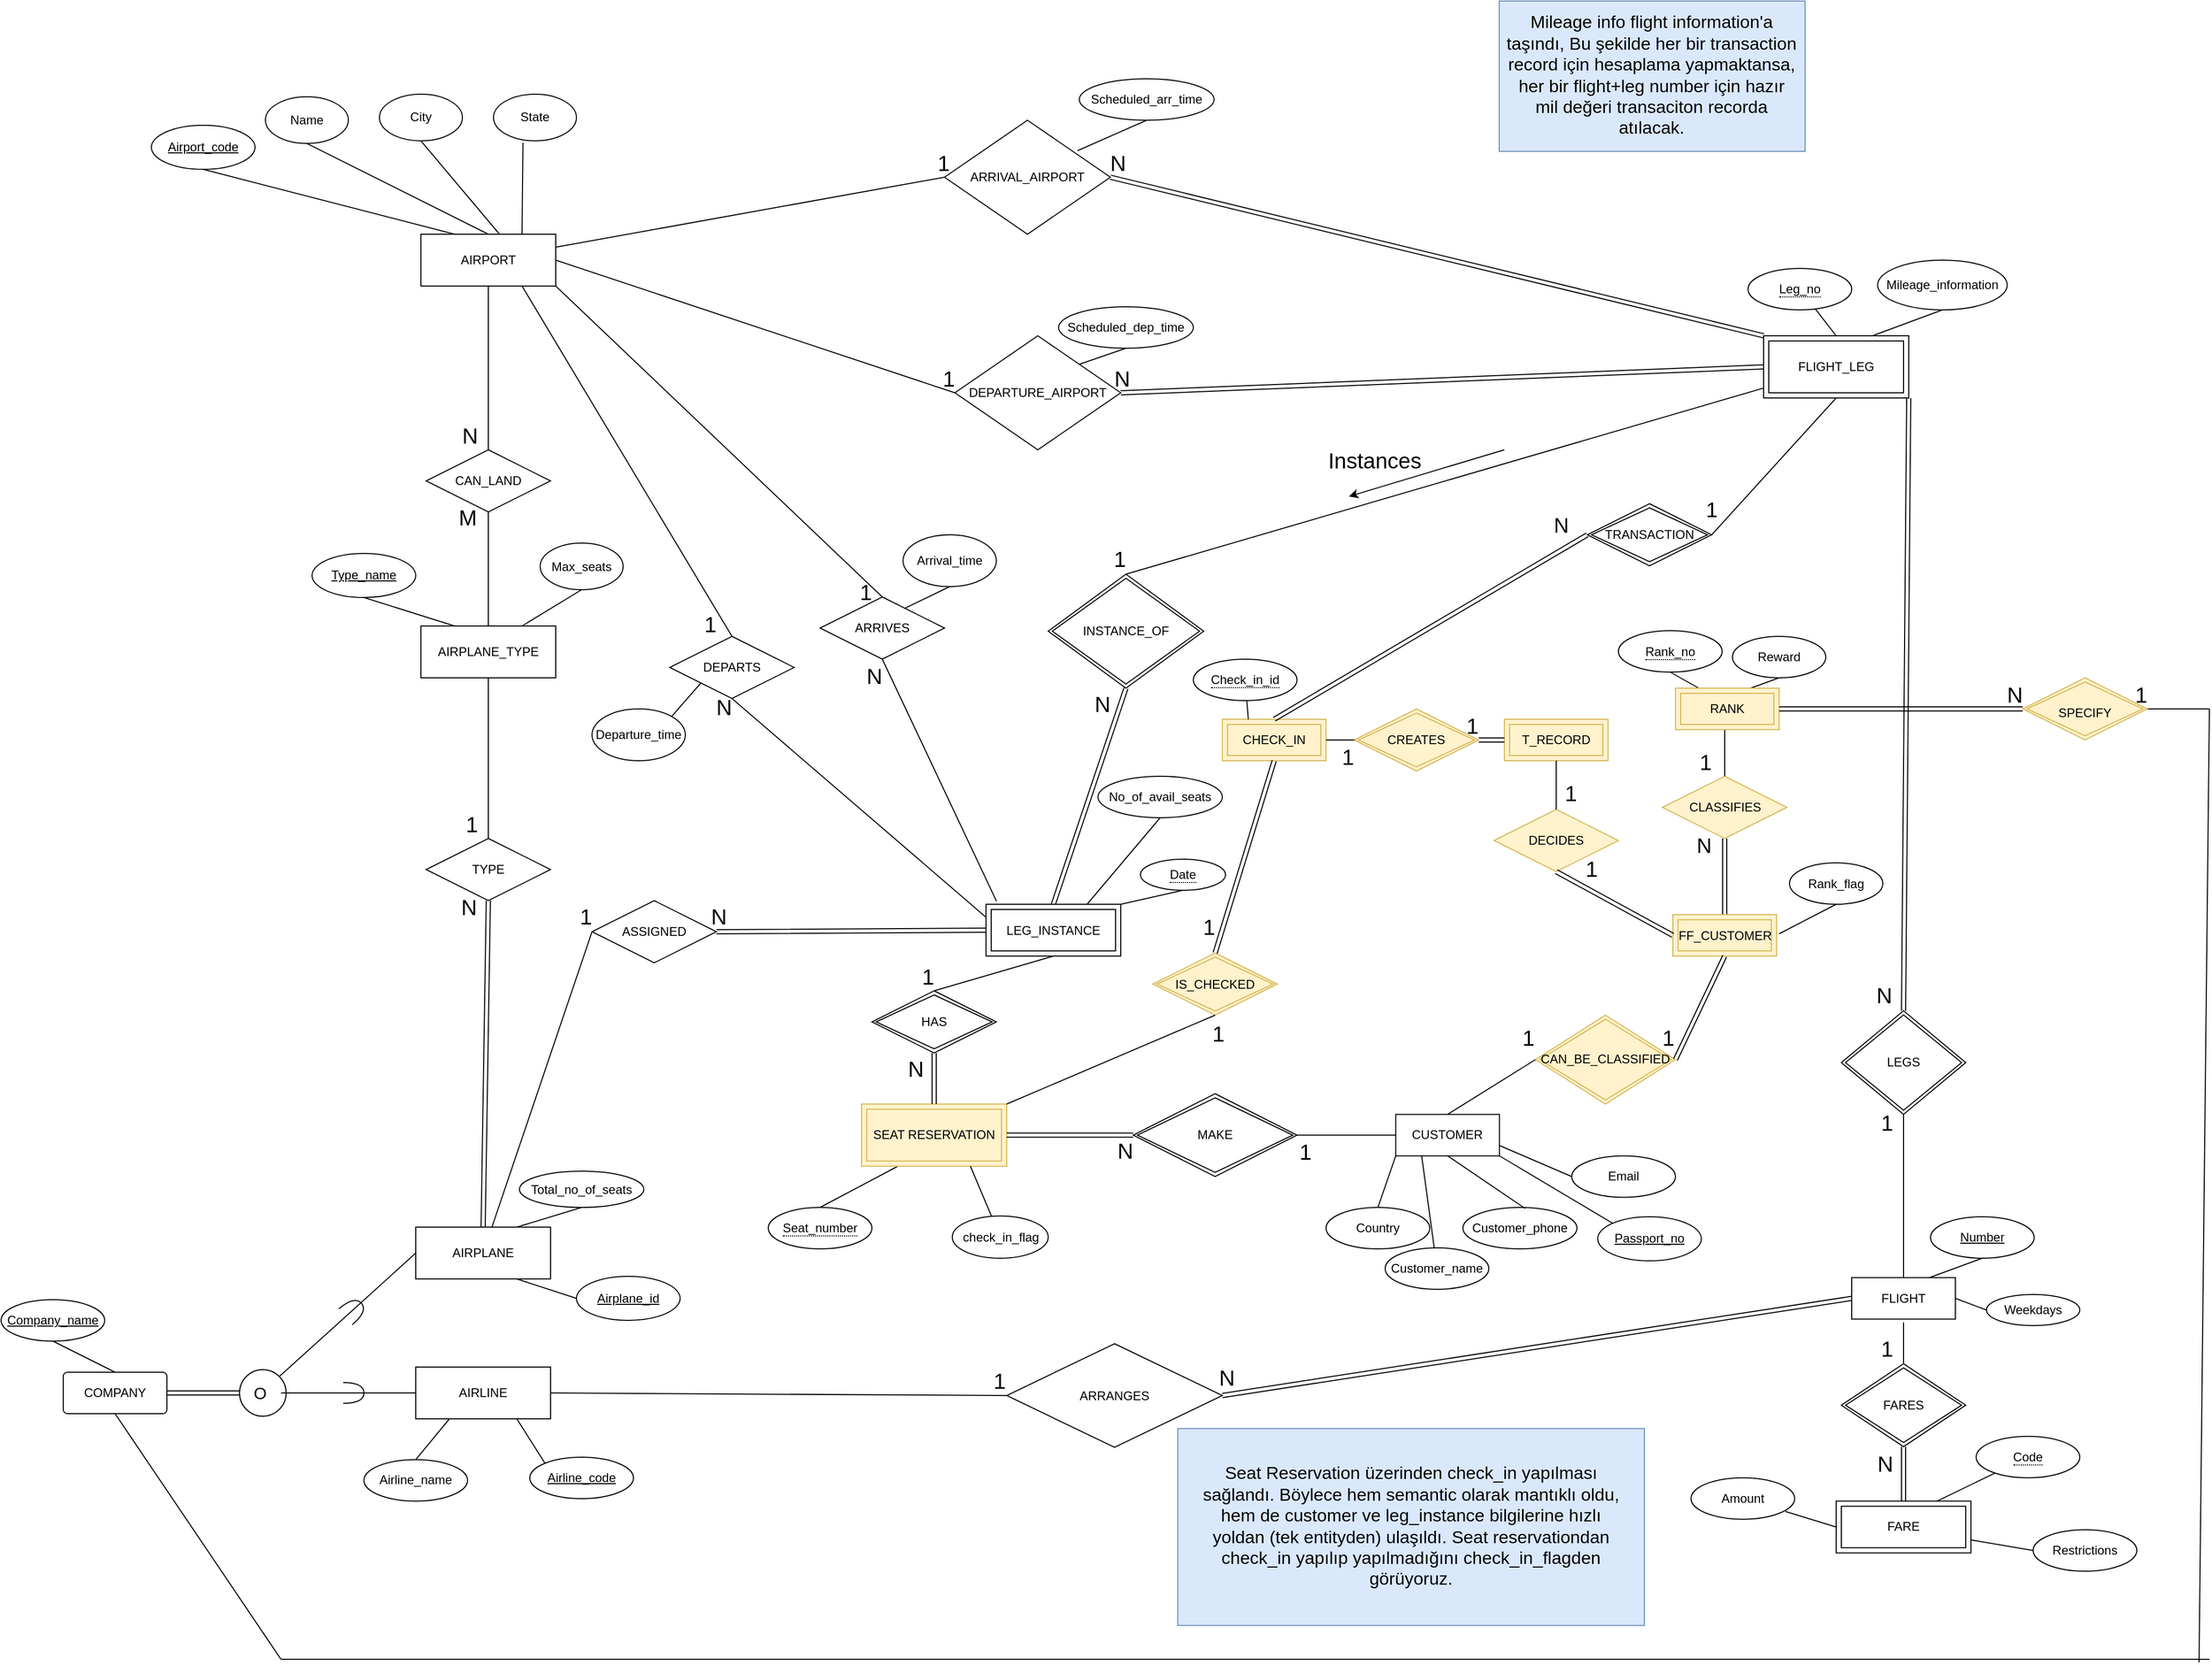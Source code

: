 <mxfile version="14.1.8" type="device"><diagram id="0m6Lggk0SU_BFl-Y3Bvq" name="Sayfa -1"><mxGraphModel dx="1024" dy="2930" grid="1" gridSize="10" guides="1" tooltips="1" connect="1" arrows="1" fold="1" page="1" pageScale="1" pageWidth="1654" pageHeight="1169" math="0" shadow="0"><root><mxCell id="0"/><mxCell id="1" parent="0"/><mxCell id="-zjfR3JGXEc7XonDMsjY-28" value="AIRPORT" style="whiteSpace=wrap;html=1;align=center;spacing=2;" parent="1" vertex="1"><mxGeometry x="1025" y="-1865" width="130" height="50" as="geometry"/></mxCell><mxCell id="-zjfR3JGXEc7XonDMsjY-29" value="Airport_code" style="ellipse;whiteSpace=wrap;html=1;align=center;fontStyle=4;spacing=2;" parent="1" vertex="1"><mxGeometry x="765" y="-1970.09" width="100" height="42.5" as="geometry"/></mxCell><mxCell id="-zjfR3JGXEc7XonDMsjY-30" value="Name" style="ellipse;whiteSpace=wrap;html=1;align=center;spacing=2;" parent="1" vertex="1"><mxGeometry x="875" y="-1997.59" width="80" height="45" as="geometry"/></mxCell><mxCell id="-zjfR3JGXEc7XonDMsjY-32" value="City" style="ellipse;whiteSpace=wrap;html=1;align=center;spacing=2;" parent="1" vertex="1"><mxGeometry x="985" y="-2000.09" width="80" height="45" as="geometry"/></mxCell><mxCell id="-zjfR3JGXEc7XonDMsjY-34" value="State" style="ellipse;whiteSpace=wrap;html=1;align=center;spacing=2;" parent="1" vertex="1"><mxGeometry x="1095" y="-2000.09" width="80" height="45" as="geometry"/></mxCell><mxCell id="-zjfR3JGXEc7XonDMsjY-36" value="" style="endArrow=none;html=1;rounded=0;entryX=0.25;entryY=0;entryDx=0;entryDy=0;exitX=0.5;exitY=1;exitDx=0;exitDy=0;spacing=2;" parent="1" source="-zjfR3JGXEc7XonDMsjY-29" target="-zjfR3JGXEc7XonDMsjY-28" edge="1"><mxGeometry relative="1" as="geometry"><mxPoint x="805" y="-1925.09" as="sourcePoint"/><mxPoint x="965" y="-1925.09" as="targetPoint"/></mxGeometry></mxCell><mxCell id="-zjfR3JGXEc7XonDMsjY-39" value="" style="endArrow=none;html=1;rounded=0;entryX=0.5;entryY=0;entryDx=0;entryDy=0;exitX=0.5;exitY=1;exitDx=0;exitDy=0;spacing=2;" parent="1" source="-zjfR3JGXEc7XonDMsjY-30" target="-zjfR3JGXEc7XonDMsjY-28" edge="1"><mxGeometry relative="1" as="geometry"><mxPoint x="985" y="-1955.09" as="sourcePoint"/><mxPoint x="1145" y="-1955.09" as="targetPoint"/></mxGeometry></mxCell><mxCell id="-zjfR3JGXEc7XonDMsjY-40" value="" style="endArrow=none;html=1;rounded=0;entryX=0.583;entryY=0;entryDx=0;entryDy=0;exitX=0.5;exitY=1;exitDx=0;exitDy=0;entryPerimeter=0;spacing=2;" parent="1" source="-zjfR3JGXEc7XonDMsjY-32" target="-zjfR3JGXEc7XonDMsjY-28" edge="1"><mxGeometry relative="1" as="geometry"><mxPoint x="995" y="-1945.09" as="sourcePoint"/><mxPoint x="1025" y="-1885.09" as="targetPoint"/></mxGeometry></mxCell><mxCell id="-zjfR3JGXEc7XonDMsjY-41" value="" style="endArrow=none;html=1;rounded=0;entryX=0.75;entryY=0;entryDx=0;entryDy=0;exitX=0.355;exitY=1.04;exitDx=0;exitDy=0;exitPerimeter=0;spacing=2;" parent="1" source="-zjfR3JGXEc7XonDMsjY-34" target="-zjfR3JGXEc7XonDMsjY-28" edge="1"><mxGeometry relative="1" as="geometry"><mxPoint x="1005" y="-1935.09" as="sourcePoint"/><mxPoint x="1035" y="-1875.09" as="targetPoint"/></mxGeometry></mxCell><mxCell id="-zjfR3JGXEc7XonDMsjY-42" style="edgeStyle=orthogonalEdgeStyle;rounded=0;orthogonalLoop=1;jettySize=auto;html=1;exitX=0.5;exitY=1;exitDx=0;exitDy=0;spacing=2;" parent="1" source="-zjfR3JGXEc7XonDMsjY-28" target="-zjfR3JGXEc7XonDMsjY-28" edge="1"><mxGeometry relative="1" as="geometry"/></mxCell><mxCell id="l165lB3-NGiqIHJ3d1AK-7" value="CAN_LAND" style="shape=rhombus;perimeter=rhombusPerimeter;whiteSpace=wrap;html=1;align=center;spacing=2;" parent="1" vertex="1"><mxGeometry x="1030" y="-1657" width="120" height="60" as="geometry"/></mxCell><mxCell id="l165lB3-NGiqIHJ3d1AK-9" value="" style="endArrow=none;html=1;rounded=0;entryX=0.5;entryY=1;entryDx=0;entryDy=0;spacing=2;" parent="1" target="l165lB3-NGiqIHJ3d1AK-7" edge="1"><mxGeometry relative="1" as="geometry"><mxPoint x="1090" y="-1487" as="sourcePoint"/><mxPoint x="1320" y="-1507" as="targetPoint"/></mxGeometry></mxCell><mxCell id="l165lB3-NGiqIHJ3d1AK-10" value="M" style="resizable=0;html=1;align=right;verticalAlign=bottom;fontSize=21;spacing=2;" parent="l165lB3-NGiqIHJ3d1AK-9" connectable="0" vertex="1"><mxGeometry x="1" relative="1" as="geometry"><mxPoint x="-10.04" y="19.72" as="offset"/></mxGeometry></mxCell><mxCell id="l165lB3-NGiqIHJ3d1AK-11" value="" style="endArrow=none;html=1;rounded=0;exitX=0.5;exitY=1;exitDx=0;exitDy=0;entryX=0.5;entryY=0;entryDx=0;entryDy=0;spacing=2;" parent="1" source="-zjfR3JGXEc7XonDMsjY-28" target="l165lB3-NGiqIHJ3d1AK-7" edge="1"><mxGeometry relative="1" as="geometry"><mxPoint x="1160" y="-1677" as="sourcePoint"/><mxPoint x="1320" y="-1677" as="targetPoint"/></mxGeometry></mxCell><mxCell id="l165lB3-NGiqIHJ3d1AK-12" value="&lt;font style=&quot;font-size: 21px&quot;&gt;N&lt;/font&gt;" style="resizable=0;html=1;align=right;verticalAlign=bottom;spacing=2;" parent="l165lB3-NGiqIHJ3d1AK-11" connectable="0" vertex="1"><mxGeometry x="1" relative="1" as="geometry"><mxPoint x="-10" as="offset"/></mxGeometry></mxCell><mxCell id="l165lB3-NGiqIHJ3d1AK-14" value="AIRPLANE_TYPE" style="whiteSpace=wrap;html=1;align=center;spacing=2;" parent="1" vertex="1"><mxGeometry x="1025" y="-1487" width="130" height="50" as="geometry"/></mxCell><mxCell id="l165lB3-NGiqIHJ3d1AK-16" value="Type_name" style="ellipse;whiteSpace=wrap;html=1;align=center;fontStyle=4;spacing=2;" parent="1" vertex="1"><mxGeometry x="920" y="-1557" width="100" height="42.5" as="geometry"/></mxCell><mxCell id="l165lB3-NGiqIHJ3d1AK-18" value="Max_seats" style="ellipse;whiteSpace=wrap;html=1;align=center;spacing=2;" parent="1" vertex="1"><mxGeometry x="1140" y="-1567" width="80" height="45" as="geometry"/></mxCell><mxCell id="l165lB3-NGiqIHJ3d1AK-19" value="" style="endArrow=none;html=1;rounded=0;entryX=0.5;entryY=1;entryDx=0;entryDy=0;exitX=0.75;exitY=0;exitDx=0;exitDy=0;spacing=2;" parent="1" source="l165lB3-NGiqIHJ3d1AK-14" target="l165lB3-NGiqIHJ3d1AK-18" edge="1"><mxGeometry relative="1" as="geometry"><mxPoint x="1160" y="-1567" as="sourcePoint"/><mxPoint x="1320" y="-1567" as="targetPoint"/></mxGeometry></mxCell><mxCell id="l165lB3-NGiqIHJ3d1AK-22" value="" style="endArrow=none;html=1;rounded=0;entryX=0.5;entryY=1;entryDx=0;entryDy=0;exitX=0.25;exitY=0;exitDx=0;exitDy=0;spacing=2;" parent="1" source="l165lB3-NGiqIHJ3d1AK-14" target="l165lB3-NGiqIHJ3d1AK-16" edge="1"><mxGeometry relative="1" as="geometry"><mxPoint x="1132.5" y="-1477" as="sourcePoint"/><mxPoint x="1190" y="-1512" as="targetPoint"/></mxGeometry></mxCell><mxCell id="l165lB3-NGiqIHJ3d1AK-26" value="" style="endArrow=none;html=1;rounded=0;exitX=0.5;exitY=1;exitDx=0;exitDy=0;spacing=2;" parent="1" source="l165lB3-NGiqIHJ3d1AK-14" target="l165lB3-NGiqIHJ3d1AK-28" edge="1"><mxGeometry relative="1" as="geometry"><mxPoint x="1180" y="-1327" as="sourcePoint"/><mxPoint x="1090" y="-1327" as="targetPoint"/></mxGeometry></mxCell><mxCell id="l165lB3-NGiqIHJ3d1AK-27" value="1" style="resizable=0;html=1;align=right;verticalAlign=bottom;fontSize=21;spacing=2;" parent="l165lB3-NGiqIHJ3d1AK-26" connectable="0" vertex="1"><mxGeometry x="1" relative="1" as="geometry"><mxPoint x="-10" as="offset"/></mxGeometry></mxCell><mxCell id="l165lB3-NGiqIHJ3d1AK-28" value="TYPE" style="shape=rhombus;perimeter=rhombusPerimeter;whiteSpace=wrap;html=1;align=center;spacing=2;" parent="1" vertex="1"><mxGeometry x="1030" y="-1282" width="120" height="60" as="geometry"/></mxCell><mxCell id="l165lB3-NGiqIHJ3d1AK-29" value="" style="shape=link;html=1;rounded=0;entryX=0.5;entryY=1;entryDx=0;entryDy=0;exitX=0.5;exitY=0;exitDx=0;exitDy=0;spacing=2;" parent="1" source="l165lB3-NGiqIHJ3d1AK-31" target="l165lB3-NGiqIHJ3d1AK-28" edge="1"><mxGeometry relative="1" as="geometry"><mxPoint x="1090" y="-1227" as="sourcePoint"/><mxPoint x="1340" y="-1257" as="targetPoint"/></mxGeometry></mxCell><mxCell id="l165lB3-NGiqIHJ3d1AK-30" value="N" style="resizable=0;html=1;align=right;verticalAlign=bottom;fontSize=21;spacing=2;" parent="l165lB3-NGiqIHJ3d1AK-29" connectable="0" vertex="1"><mxGeometry x="1" relative="1" as="geometry"><mxPoint x="-10" y="20" as="offset"/></mxGeometry></mxCell><mxCell id="l165lB3-NGiqIHJ3d1AK-31" value="AIRPLANE" style="whiteSpace=wrap;html=1;align=center;strokeOpacity=100;spacing=2;" parent="1" vertex="1"><mxGeometry x="1020" y="-907" width="130" height="50" as="geometry"/></mxCell><mxCell id="l165lB3-NGiqIHJ3d1AK-32" value="Airplane_id" style="ellipse;whiteSpace=wrap;html=1;align=center;fontStyle=4;spacing=2;" parent="1" vertex="1"><mxGeometry x="1175" y="-859.5" width="100" height="42.5" as="geometry"/></mxCell><mxCell id="l165lB3-NGiqIHJ3d1AK-33" value="" style="endArrow=none;html=1;rounded=0;exitX=0;exitY=0.5;exitDx=0;exitDy=0;entryX=0.75;entryY=1;entryDx=0;entryDy=0;spacing=2;" parent="1" source="l165lB3-NGiqIHJ3d1AK-32" target="l165lB3-NGiqIHJ3d1AK-31" edge="1"><mxGeometry relative="1" as="geometry"><mxPoint x="950" y="-1187" as="sourcePoint"/><mxPoint x="1110" y="-1187" as="targetPoint"/></mxGeometry></mxCell><mxCell id="l165lB3-NGiqIHJ3d1AK-34" value="Total_no_of_seats" style="ellipse;whiteSpace=wrap;html=1;align=center;spacing=2;" parent="1" vertex="1"><mxGeometry x="1120" y="-961" width="120" height="35" as="geometry"/></mxCell><mxCell id="l165lB3-NGiqIHJ3d1AK-35" value="" style="endArrow=none;html=1;rounded=0;exitX=0.75;exitY=0;exitDx=0;exitDy=0;entryX=0.5;entryY=1;entryDx=0;entryDy=0;spacing=2;" parent="1" source="l165lB3-NGiqIHJ3d1AK-31" target="l165lB3-NGiqIHJ3d1AK-34" edge="1"><mxGeometry relative="1" as="geometry"><mxPoint x="1100" y="-1307" as="sourcePoint"/><mxPoint x="1260" y="-1307" as="targetPoint"/></mxGeometry></mxCell><mxCell id="l165lB3-NGiqIHJ3d1AK-36" value="" style="endArrow=none;html=1;rounded=0;entryX=0;entryY=0.5;entryDx=0;entryDy=0;spacing=2;" parent="1" source="l165lB3-NGiqIHJ3d1AK-31" target="l165lB3-NGiqIHJ3d1AK-38" edge="1"><mxGeometry relative="1" as="geometry"><mxPoint x="1155" y="-1192.34" as="sourcePoint"/><mxPoint x="1280" y="-1192" as="targetPoint"/></mxGeometry></mxCell><mxCell id="l165lB3-NGiqIHJ3d1AK-37" value="1" style="resizable=0;html=1;align=right;verticalAlign=bottom;fontSize=21;spacing=2;" parent="l165lB3-NGiqIHJ3d1AK-36" connectable="0" vertex="1"><mxGeometry x="1" relative="1" as="geometry"><mxPoint x="0.17" as="offset"/></mxGeometry></mxCell><mxCell id="l165lB3-NGiqIHJ3d1AK-38" value="ASSIGNED" style="shape=rhombus;perimeter=rhombusPerimeter;whiteSpace=wrap;html=1;align=center;spacing=2;" parent="1" vertex="1"><mxGeometry x="1190" y="-1222" width="120" height="60" as="geometry"/></mxCell><mxCell id="l165lB3-NGiqIHJ3d1AK-39" value="" style="shape=link;html=1;rounded=0;entryX=1;entryY=0.5;entryDx=0;entryDy=0;exitX=0;exitY=0.5;exitDx=0;exitDy=0;spacing=2;" parent="1" source="l165lB3-NGiqIHJ3d1AK-41" target="l165lB3-NGiqIHJ3d1AK-38" edge="1"><mxGeometry relative="1" as="geometry"><mxPoint x="1540" y="-1192" as="sourcePoint"/><mxPoint x="1450" y="-1227" as="targetPoint"/></mxGeometry></mxCell><mxCell id="l165lB3-NGiqIHJ3d1AK-40" value="N" style="resizable=0;html=1;align=right;verticalAlign=bottom;fontSize=21;spacing=2;" parent="l165lB3-NGiqIHJ3d1AK-39" connectable="0" vertex="1"><mxGeometry x="1" relative="1" as="geometry"><mxPoint x="10" as="offset"/></mxGeometry></mxCell><mxCell id="l165lB3-NGiqIHJ3d1AK-41" value="LEG_INSTANCE" style="shape=ext;margin=3;double=1;whiteSpace=wrap;html=1;align=center;spacing=2;" parent="1" vertex="1"><mxGeometry x="1570" y="-1218.5" width="130" height="50" as="geometry"/></mxCell><mxCell id="l165lB3-NGiqIHJ3d1AK-43" value="" style="endArrow=none;html=1;rounded=0;entryX=0.5;entryY=1;entryDx=0;entryDy=0;exitX=1;exitY=0;exitDx=0;exitDy=0;spacing=2;" parent="1" source="l165lB3-NGiqIHJ3d1AK-41" target="l165lB3-NGiqIHJ3d1AK-44" edge="1"><mxGeometry relative="1" as="geometry"><mxPoint x="1620" y="-1277" as="sourcePoint"/><mxPoint x="1848.0" y="-1202" as="targetPoint"/></mxGeometry></mxCell><mxCell id="l165lB3-NGiqIHJ3d1AK-44" value="&lt;span style=&quot;border-bottom: 1px dotted&quot;&gt;Date&lt;/span&gt;" style="ellipse;whiteSpace=wrap;html=1;align=center;spacing=2;" parent="1" vertex="1"><mxGeometry x="1719" y="-1262" width="82" height="30" as="geometry"/></mxCell><mxCell id="l165lB3-NGiqIHJ3d1AK-48" value="DEPARTS" style="shape=rhombus;perimeter=rhombusPerimeter;whiteSpace=wrap;html=1;align=center;spacing=2;" parent="1" vertex="1"><mxGeometry x="1265" y="-1477" width="120" height="60" as="geometry"/></mxCell><mxCell id="l165lB3-NGiqIHJ3d1AK-51" value="ARRIVES" style="shape=rhombus;perimeter=rhombusPerimeter;whiteSpace=wrap;html=1;align=center;spacing=2;" parent="1" vertex="1"><mxGeometry x="1410" y="-1515" width="120" height="60" as="geometry"/></mxCell><mxCell id="l165lB3-NGiqIHJ3d1AK-54" value="" style="endArrow=none;html=1;rounded=0;exitX=0.078;exitY=-0.059;exitDx=0;exitDy=0;entryX=0.5;entryY=1;entryDx=0;entryDy=0;exitPerimeter=0;spacing=2;" parent="1" source="l165lB3-NGiqIHJ3d1AK-41" target="l165lB3-NGiqIHJ3d1AK-51" edge="1"><mxGeometry relative="1" as="geometry"><mxPoint x="1630" y="-1277" as="sourcePoint"/><mxPoint x="1430" y="-1519.5" as="targetPoint"/></mxGeometry></mxCell><mxCell id="l165lB3-NGiqIHJ3d1AK-55" value="N" style="resizable=0;html=1;align=right;verticalAlign=bottom;fontSize=21;spacing=2;" parent="l165lB3-NGiqIHJ3d1AK-54" connectable="0" vertex="1"><mxGeometry x="1" relative="1" as="geometry"><mxPoint y="30" as="offset"/></mxGeometry></mxCell><mxCell id="l165lB3-NGiqIHJ3d1AK-56" value="Departure_time" style="ellipse;whiteSpace=wrap;html=1;align=center;spacing=2;" parent="1" vertex="1"><mxGeometry x="1190" y="-1407" width="90" height="50" as="geometry"/></mxCell><mxCell id="l165lB3-NGiqIHJ3d1AK-57" value="" style="endArrow=none;html=1;rounded=0;entryX=0;entryY=1;entryDx=0;entryDy=0;exitX=1;exitY=0;exitDx=0;exitDy=0;spacing=2;" parent="1" source="l165lB3-NGiqIHJ3d1AK-56" target="l165lB3-NGiqIHJ3d1AK-48" edge="1"><mxGeometry relative="1" as="geometry"><mxPoint x="1260" y="-1407" as="sourcePoint"/><mxPoint x="1585" y="-1297" as="targetPoint"/></mxGeometry></mxCell><mxCell id="l165lB3-NGiqIHJ3d1AK-58" value="Arrival_time" style="ellipse;whiteSpace=wrap;html=1;align=center;spacing=2;" parent="1" vertex="1"><mxGeometry x="1490" y="-1575" width="90" height="50" as="geometry"/></mxCell><mxCell id="l165lB3-NGiqIHJ3d1AK-59" value="" style="endArrow=none;html=1;rounded=0;entryX=0.5;entryY=1;entryDx=0;entryDy=0;exitX=0.677;exitY=0.186;exitDx=0;exitDy=0;exitPerimeter=0;spacing=2;" parent="1" source="l165lB3-NGiqIHJ3d1AK-51" target="l165lB3-NGiqIHJ3d1AK-58" edge="1"><mxGeometry relative="1" as="geometry"><mxPoint x="1525" y="-1447" as="sourcePoint"/><mxPoint x="1585" y="-1417" as="targetPoint"/></mxGeometry></mxCell><mxCell id="l165lB3-NGiqIHJ3d1AK-62" value="" style="shape=link;html=1;rounded=0;exitX=0.5;exitY=0;exitDx=0;exitDy=0;entryX=0.5;entryY=1;entryDx=0;entryDy=0;spacing=2;" parent="1" source="l165lB3-NGiqIHJ3d1AK-41" target="l165lB3-NGiqIHJ3d1AK-64" edge="1"><mxGeometry relative="1" as="geometry"><mxPoint x="1550" y="-1397" as="sourcePoint"/><mxPoint x="1565" y="-1477" as="targetPoint"/></mxGeometry></mxCell><mxCell id="l165lB3-NGiqIHJ3d1AK-63" value="N" style="resizable=0;html=1;align=right;verticalAlign=bottom;fontSize=21;spacing=2;" parent="l165lB3-NGiqIHJ3d1AK-62" connectable="0" vertex="1"><mxGeometry x="1" relative="1" as="geometry"><mxPoint x="-15" y="30" as="offset"/></mxGeometry></mxCell><mxCell id="l165lB3-NGiqIHJ3d1AK-64" value="INSTANCE_OF" style="shape=rhombus;double=1;perimeter=rhombusPerimeter;whiteSpace=wrap;html=1;align=center;spacing=2;" parent="1" vertex="1"><mxGeometry x="1630" y="-1537" width="150" height="110" as="geometry"/></mxCell><mxCell id="l165lB3-NGiqIHJ3d1AK-65" value="" style="endArrow=none;html=1;rounded=0;entryX=0.5;entryY=0;entryDx=0;entryDy=0;spacing=2;" parent="1" source="l165lB3-NGiqIHJ3d1AK-67" target="l165lB3-NGiqIHJ3d1AK-64" edge="1"><mxGeometry relative="1" as="geometry"><mxPoint x="1990" y="-1767" as="sourcePoint"/><mxPoint x="1900" y="-1617" as="targetPoint"/></mxGeometry></mxCell><mxCell id="l165lB3-NGiqIHJ3d1AK-66" value="1" style="resizable=0;html=1;align=right;verticalAlign=bottom;fontSize=21;spacing=2;" parent="l165lB3-NGiqIHJ3d1AK-65" connectable="0" vertex="1"><mxGeometry x="1" relative="1" as="geometry"/></mxCell><mxCell id="l165lB3-NGiqIHJ3d1AK-67" value="FLIGHT_LEG" style="shape=ext;margin=3;double=1;whiteSpace=wrap;html=1;align=center;spacing=2;" parent="1" vertex="1"><mxGeometry x="2320" y="-1767" width="140" height="60" as="geometry"/></mxCell><mxCell id="l165lB3-NGiqIHJ3d1AK-71" value="" style="shape=link;html=1;rounded=0;entryX=1;entryY=0.5;entryDx=0;entryDy=0;exitX=0;exitY=0;exitDx=0;exitDy=0;spacing=2;" parent="1" source="l165lB3-NGiqIHJ3d1AK-67" target="NIarpNmymj73CgGTM3yR-58" edge="1"><mxGeometry relative="1" as="geometry"><mxPoint x="1460" y="-1677" as="sourcePoint"/><mxPoint x="1700" y="-1915.09" as="targetPoint"/><Array as="points"/></mxGeometry></mxCell><mxCell id="l165lB3-NGiqIHJ3d1AK-72" value="N" style="resizable=0;html=1;align=right;verticalAlign=bottom;fontSize=21;spacing=2;" parent="l165lB3-NGiqIHJ3d1AK-71" connectable="0" vertex="1"><mxGeometry x="1" relative="1" as="geometry"><mxPoint x="15.59" y="0.27" as="offset"/></mxGeometry></mxCell><mxCell id="l165lB3-NGiqIHJ3d1AK-76" value="" style="shape=link;html=1;rounded=0;entryX=1;entryY=0.5;entryDx=0;entryDy=0;exitX=0;exitY=0.5;exitDx=0;exitDy=0;spacing=2;" parent="1" source="l165lB3-NGiqIHJ3d1AK-67" target="NIarpNmymj73CgGTM3yR-59" edge="1"><mxGeometry relative="1" as="geometry"><mxPoint x="1950" y="-1797" as="sourcePoint"/><mxPoint x="1670" y="-1712" as="targetPoint"/></mxGeometry></mxCell><mxCell id="l165lB3-NGiqIHJ3d1AK-77" value="N" style="resizable=0;html=1;align=right;verticalAlign=bottom;fontSize=21;spacing=2;" parent="l165lB3-NGiqIHJ3d1AK-76" connectable="0" vertex="1"><mxGeometry x="1" relative="1" as="geometry"><mxPoint x="9.44" y="0.13" as="offset"/></mxGeometry></mxCell><mxCell id="l165lB3-NGiqIHJ3d1AK-79" value="Scheduled_arr_time" style="ellipse;whiteSpace=wrap;html=1;align=center;spacing=2;" parent="1" vertex="1"><mxGeometry x="1660" y="-2015" width="130" height="40" as="geometry"/></mxCell><mxCell id="l165lB3-NGiqIHJ3d1AK-80" value="" style="endArrow=none;html=1;rounded=0;entryX=0.5;entryY=1;entryDx=0;entryDy=0;exitX=0.802;exitY=0.267;exitDx=0;exitDy=0;spacing=2;exitPerimeter=0;" parent="1" source="NIarpNmymj73CgGTM3yR-58" target="l165lB3-NGiqIHJ3d1AK-79" edge="1"><mxGeometry relative="1" as="geometry"><mxPoint x="1660" y="-1942.59" as="sourcePoint"/><mxPoint x="1680" y="-1857" as="targetPoint"/></mxGeometry></mxCell><mxCell id="l165lB3-NGiqIHJ3d1AK-81" value="Scheduled_dep_time" style="ellipse;whiteSpace=wrap;html=1;align=center;spacing=2;" parent="1" vertex="1"><mxGeometry x="1640" y="-1795" width="130" height="40" as="geometry"/></mxCell><mxCell id="l165lB3-NGiqIHJ3d1AK-82" value="" style="endArrow=none;html=1;rounded=0;entryX=0.5;entryY=1;entryDx=0;entryDy=0;exitX=1;exitY=0;exitDx=0;exitDy=0;spacing=2;" parent="1" source="NIarpNmymj73CgGTM3yR-59" target="l165lB3-NGiqIHJ3d1AK-81" edge="1"><mxGeometry relative="1" as="geometry"><mxPoint x="1630" y="-1739.5" as="sourcePoint"/><mxPoint x="1765" y="-1967" as="targetPoint"/></mxGeometry></mxCell><mxCell id="l165lB3-NGiqIHJ3d1AK-83" value="&lt;span style=&quot;border-bottom: 1px dotted&quot;&gt;Leg_no&lt;/span&gt;" style="ellipse;whiteSpace=wrap;html=1;align=center;spacing=2;" parent="1" vertex="1"><mxGeometry x="2305" y="-1832" width="100" height="40" as="geometry"/></mxCell><mxCell id="l165lB3-NGiqIHJ3d1AK-85" value="" style="endArrow=none;html=1;rounded=0;entryX=0.5;entryY=0;entryDx=0;entryDy=0;spacing=2;" parent="1" source="l165lB3-NGiqIHJ3d1AK-83" target="l165lB3-NGiqIHJ3d1AK-67" edge="1"><mxGeometry relative="1" as="geometry"><mxPoint x="2015" y="-1962" as="sourcePoint"/><mxPoint x="2015" y="-1802" as="targetPoint"/></mxGeometry></mxCell><mxCell id="l165lB3-NGiqIHJ3d1AK-86" value="No_of_avail_seats" style="ellipse;whiteSpace=wrap;html=1;align=center;spacing=2;" parent="1" vertex="1"><mxGeometry x="1678" y="-1342" width="120" height="40" as="geometry"/></mxCell><mxCell id="l165lB3-NGiqIHJ3d1AK-87" value="" style="endArrow=none;html=1;rounded=0;entryX=0.5;entryY=1;entryDx=0;entryDy=0;exitX=0.75;exitY=0;exitDx=0;exitDy=0;spacing=2;" parent="1" source="l165lB3-NGiqIHJ3d1AK-41" target="l165lB3-NGiqIHJ3d1AK-86" edge="1"><mxGeometry relative="1" as="geometry"><mxPoint x="1730" y="-1087" as="sourcePoint"/><mxPoint x="1890" y="-1087" as="targetPoint"/></mxGeometry></mxCell><mxCell id="l165lB3-NGiqIHJ3d1AK-88" value="LEGS" style="shape=rhombus;double=1;perimeter=rhombusPerimeter;whiteSpace=wrap;html=1;align=center;spacing=2;" parent="1" vertex="1"><mxGeometry x="2395" y="-1115.75" width="120" height="100" as="geometry"/></mxCell><mxCell id="l165lB3-NGiqIHJ3d1AK-89" value="" style="shape=link;html=1;rounded=0;entryX=0.5;entryY=0;entryDx=0;entryDy=0;exitX=1;exitY=1;exitDx=0;exitDy=0;spacing=2;" parent="1" source="l165lB3-NGiqIHJ3d1AK-67" target="l165lB3-NGiqIHJ3d1AK-88" edge="1"><mxGeometry relative="1" as="geometry"><mxPoint x="2380" y="-1707" as="sourcePoint"/><mxPoint x="2400" y="-1717" as="targetPoint"/></mxGeometry></mxCell><mxCell id="l165lB3-NGiqIHJ3d1AK-90" value="N" style="resizable=0;html=1;align=right;verticalAlign=bottom;fontSize=21;spacing=2;" parent="l165lB3-NGiqIHJ3d1AK-89" connectable="0" vertex="1"><mxGeometry x="1" relative="1" as="geometry"><mxPoint x="-10" y="-0.59" as="offset"/></mxGeometry></mxCell><mxCell id="l165lB3-NGiqIHJ3d1AK-91" value="" style="endArrow=none;html=1;rounded=0;entryX=0.5;entryY=1;entryDx=0;entryDy=0;exitX=0.5;exitY=0;exitDx=0;exitDy=0;spacing=2;" parent="1" source="gwCSvJVz1Amlk79UrM8L-5" target="l165lB3-NGiqIHJ3d1AK-88" edge="1"><mxGeometry relative="1" as="geometry"><mxPoint x="2455" y="-855.16" as="sourcePoint"/><mxPoint x="2275" y="-965.16" as="targetPoint"/></mxGeometry></mxCell><mxCell id="l165lB3-NGiqIHJ3d1AK-92" value="1" style="resizable=0;html=1;align=right;verticalAlign=bottom;fontSize=21;spacing=2;" parent="l165lB3-NGiqIHJ3d1AK-91" connectable="0" vertex="1"><mxGeometry x="1" relative="1" as="geometry"><mxPoint x="-10" y="21.84" as="offset"/></mxGeometry></mxCell><mxCell id="l165lB3-NGiqIHJ3d1AK-100" value="Weekdays" style="ellipse;whiteSpace=wrap;html=1;align=center;spacing=2;" parent="1" vertex="1"><mxGeometry x="2535" y="-842" width="90" height="30" as="geometry"/></mxCell><mxCell id="l165lB3-NGiqIHJ3d1AK-101" value="" style="endArrow=none;html=1;rounded=0;exitX=0.5;exitY=1;exitDx=0;exitDy=0;entryX=0.5;entryY=0;entryDx=0;entryDy=0;spacing=2;" parent="1" target="l165lB3-NGiqIHJ3d1AK-103" edge="1"><mxGeometry relative="1" as="geometry"><mxPoint x="2455" y="-815.16" as="sourcePoint"/><mxPoint x="2455" y="-735.16" as="targetPoint"/></mxGeometry></mxCell><mxCell id="l165lB3-NGiqIHJ3d1AK-102" value="1" style="resizable=0;html=1;align=right;verticalAlign=bottom;fontSize=21;spacing=2;" parent="l165lB3-NGiqIHJ3d1AK-101" connectable="0" vertex="1"><mxGeometry x="1" relative="1" as="geometry"><mxPoint x="-10" as="offset"/></mxGeometry></mxCell><mxCell id="l165lB3-NGiqIHJ3d1AK-103" value="FARES" style="shape=rhombus;double=1;perimeter=rhombusPerimeter;whiteSpace=wrap;html=1;align=center;spacing=2;" parent="1" vertex="1"><mxGeometry x="2395" y="-775.16" width="120" height="80" as="geometry"/></mxCell><mxCell id="l165lB3-NGiqIHJ3d1AK-105" value="" style="shape=link;html=1;rounded=0;entryX=0.5;entryY=1;entryDx=0;entryDy=0;exitX=0.5;exitY=0;exitDx=0;exitDy=0;spacing=2;" parent="1" source="l165lB3-NGiqIHJ3d1AK-107" target="l165lB3-NGiqIHJ3d1AK-103" edge="1"><mxGeometry relative="1" as="geometry"><mxPoint x="2455" y="-605.16" as="sourcePoint"/><mxPoint x="2435" y="-735.16" as="targetPoint"/></mxGeometry></mxCell><mxCell id="l165lB3-NGiqIHJ3d1AK-106" value="N" style="resizable=0;html=1;align=right;verticalAlign=bottom;fontSize=21;spacing=2;" parent="l165lB3-NGiqIHJ3d1AK-105" connectable="0" vertex="1"><mxGeometry x="1" relative="1" as="geometry"><mxPoint x="-10" y="30.83" as="offset"/></mxGeometry></mxCell><mxCell id="l165lB3-NGiqIHJ3d1AK-107" value="FARE" style="shape=ext;margin=3;double=1;whiteSpace=wrap;html=1;align=center;spacing=2;" parent="1" vertex="1"><mxGeometry x="2390" y="-642.66" width="130" height="50" as="geometry"/></mxCell><mxCell id="l165lB3-NGiqIHJ3d1AK-109" value="Restrictions" style="ellipse;whiteSpace=wrap;html=1;align=center;spacing=2;" parent="1" vertex="1"><mxGeometry x="2580" y="-615.0" width="100" height="40" as="geometry"/></mxCell><mxCell id="l165lB3-NGiqIHJ3d1AK-110" value="" style="endArrow=none;html=1;rounded=0;exitX=1;exitY=0.75;exitDx=0;exitDy=0;entryX=0;entryY=0.5;entryDx=0;entryDy=0;spacing=2;" parent="1" source="l165lB3-NGiqIHJ3d1AK-107" target="l165lB3-NGiqIHJ3d1AK-109" edge="1"><mxGeometry relative="1" as="geometry"><mxPoint x="2535" y="-585.16" as="sourcePoint"/><mxPoint x="2695" y="-585.16" as="targetPoint"/></mxGeometry></mxCell><mxCell id="l165lB3-NGiqIHJ3d1AK-111" value="Amount" style="ellipse;whiteSpace=wrap;html=1;align=center;spacing=2;" parent="1" vertex="1"><mxGeometry x="2250" y="-665.16" width="100" height="40" as="geometry"/></mxCell><mxCell id="l165lB3-NGiqIHJ3d1AK-112" value="" style="endArrow=none;html=1;rounded=0;entryX=0.911;entryY=0.813;entryDx=0;entryDy=0;exitX=0;exitY=0.5;exitDx=0;exitDy=0;entryPerimeter=0;spacing=2;" parent="1" source="l165lB3-NGiqIHJ3d1AK-107" target="l165lB3-NGiqIHJ3d1AK-111" edge="1"><mxGeometry relative="1" as="geometry"><mxPoint x="2435" y="-735.16" as="sourcePoint"/><mxPoint x="2570.5" y="-539.47" as="targetPoint"/></mxGeometry></mxCell><mxCell id="l165lB3-NGiqIHJ3d1AK-113" value="" style="endArrow=none;html=1;rounded=0;exitX=0.75;exitY=0;exitDx=0;exitDy=0;spacing=2;" parent="1" source="l165lB3-NGiqIHJ3d1AK-107" target="l165lB3-NGiqIHJ3d1AK-114" edge="1"><mxGeometry relative="1" as="geometry"><mxPoint x="2435" y="-615.16" as="sourcePoint"/><mxPoint x="2575" y="-685.16" as="targetPoint"/></mxGeometry></mxCell><mxCell id="l165lB3-NGiqIHJ3d1AK-114" value="&lt;span style=&quot;border-bottom: 1px dotted&quot;&gt;Code&lt;/span&gt;" style="ellipse;whiteSpace=wrap;html=1;align=center;spacing=2;" parent="1" vertex="1"><mxGeometry x="2525" y="-705.16" width="100" height="40" as="geometry"/></mxCell><mxCell id="l165lB3-NGiqIHJ3d1AK-121" value="Customer_name" style="ellipse;whiteSpace=wrap;html=1;align=center;spacing=2;" parent="1" vertex="1"><mxGeometry x="1955" y="-887" width="100" height="40" as="geometry"/></mxCell><mxCell id="l165lB3-NGiqIHJ3d1AK-122" value="" style="endArrow=none;html=1;rounded=0;exitX=0.25;exitY=1;exitDx=0;exitDy=0;spacing=2;" parent="1" source="i3rCwE53RujpM_0Cz0-k-19" target="l165lB3-NGiqIHJ3d1AK-121" edge="1"><mxGeometry relative="1" as="geometry"><mxPoint x="2070.22" y="-1005.75" as="sourcePoint"/><mxPoint x="2095.22" y="-1065.75" as="targetPoint"/></mxGeometry></mxCell><mxCell id="l165lB3-NGiqIHJ3d1AK-123" value="Customer_phone" style="ellipse;whiteSpace=wrap;html=1;align=center;spacing=2;" parent="1" vertex="1"><mxGeometry x="2030" y="-926" width="110" height="40" as="geometry"/></mxCell><mxCell id="l165lB3-NGiqIHJ3d1AK-124" value="" style="endArrow=none;html=1;rounded=0;exitX=0.5;exitY=1;exitDx=0;exitDy=0;spacing=2;" parent="1" source="i3rCwE53RujpM_0Cz0-k-19" edge="1"><mxGeometry relative="1" as="geometry"><mxPoint x="2095.22" y="-1005.75" as="sourcePoint"/><mxPoint x="2090" y="-925" as="targetPoint"/><Array as="points"/></mxGeometry></mxCell><mxCell id="l165lB3-NGiqIHJ3d1AK-125" value="&lt;span style=&quot;border-bottom: 1px dotted&quot;&gt;Seat_number&lt;/span&gt;" style="ellipse;whiteSpace=wrap;html=1;align=center;spacing=2;" parent="1" vertex="1"><mxGeometry x="1360" y="-926" width="100" height="40" as="geometry"/></mxCell><mxCell id="l165lB3-NGiqIHJ3d1AK-126" value="" style="endArrow=none;html=1;rounded=0;entryX=0.5;entryY=0;entryDx=0;entryDy=0;exitX=0.25;exitY=1;exitDx=0;exitDy=0;spacing=2;" parent="1" source="KXVJ2tpChuOXFqUCG3pP-1" target="l165lB3-NGiqIHJ3d1AK-125" edge="1"><mxGeometry relative="1" as="geometry"><mxPoint x="1270" y="-997" as="sourcePoint"/><mxPoint x="1470" y="-967" as="targetPoint"/><Array as="points"/></mxGeometry></mxCell><mxCell id="l165lB3-NGiqIHJ3d1AK-127" value="" style="endArrow=classic;html=1;fontSize=21;spacing=2;" parent="1" edge="1"><mxGeometry width="50" height="50" relative="1" as="geometry"><mxPoint x="2070" y="-1657" as="sourcePoint"/><mxPoint x="1920" y="-1612" as="targetPoint"/></mxGeometry></mxCell><mxCell id="l165lB3-NGiqIHJ3d1AK-128" value="Instances" style="text;html=1;strokeColor=none;fillColor=none;align=center;verticalAlign=middle;whiteSpace=wrap;rounded=0;fontSize=21;spacing=2;" parent="1" vertex="1"><mxGeometry x="1925.22" y="-1657" width="40" height="20" as="geometry"/></mxCell><mxCell id="l165lB3-NGiqIHJ3d1AK-135" value="" style="endArrow=none;html=1;rounded=0;exitX=0.75;exitY=0;exitDx=0;exitDy=0;entryX=0.5;entryY=1;entryDx=0;entryDy=0;spacing=2;" parent="1" source="gwCSvJVz1Amlk79UrM8L-5" target="gwCSvJVz1Amlk79UrM8L-8" edge="1"><mxGeometry relative="1" as="geometry"><mxPoint x="2480" y="-855.16" as="sourcePoint"/><mxPoint x="2504.645" y="-880.358" as="targetPoint"/></mxGeometry></mxCell><mxCell id="i3rCwE53RujpM_0Cz0-k-5" value="Passport_no" style="ellipse;whiteSpace=wrap;html=1;align=center;fontStyle=4;spacing=2;" parent="1" vertex="1"><mxGeometry x="2160" y="-917" width="100" height="42.5" as="geometry"/></mxCell><mxCell id="i3rCwE53RujpM_0Cz0-k-6" value="" style="endArrow=none;html=1;rounded=0;entryX=1;entryY=1;entryDx=0;entryDy=0;exitX=0;exitY=0;exitDx=0;exitDy=0;spacing=2;" parent="1" source="i3rCwE53RujpM_0Cz0-k-5" target="i3rCwE53RujpM_0Cz0-k-19" edge="1"><mxGeometry relative="1" as="geometry"><mxPoint x="1975.22" y="-1065.75" as="sourcePoint"/><mxPoint x="2020.22" y="-1005.75" as="targetPoint"/><Array as="points"/></mxGeometry></mxCell><mxCell id="i3rCwE53RujpM_0Cz0-k-11" value="Country" style="ellipse;whiteSpace=wrap;html=1;align=center;spacing=2;" parent="1" vertex="1"><mxGeometry x="1898" y="-926" width="100" height="40" as="geometry"/></mxCell><mxCell id="i3rCwE53RujpM_0Cz0-k-12" value="" style="endArrow=none;html=1;rounded=0;entryX=0.5;entryY=0;entryDx=0;entryDy=0;exitX=0;exitY=1;exitDx=0;exitDy=0;spacing=2;" parent="1" source="i3rCwE53RujpM_0Cz0-k-19" target="i3rCwE53RujpM_0Cz0-k-11" edge="1"><mxGeometry relative="1" as="geometry"><mxPoint x="2130.22" y="-915.75" as="sourcePoint"/><mxPoint x="2159.865" y="-889.892" as="targetPoint"/></mxGeometry></mxCell><mxCell id="i3rCwE53RujpM_0Cz0-k-19" value="CUSTOMER" style="whiteSpace=wrap;html=1;align=center;spacing=2;" parent="1" vertex="1"><mxGeometry x="1965.22" y="-1015.75" width="100" height="40" as="geometry"/></mxCell><mxCell id="i3rCwE53RujpM_0Cz0-k-23" value="" style="endArrow=none;html=1;rounded=0;exitX=0;exitY=0.5;exitDx=0;exitDy=0;entryX=1;entryY=0.5;entryDx=0;entryDy=0;spacing=2;" parent="1" source="i3rCwE53RujpM_0Cz0-k-19" target="KXVJ2tpChuOXFqUCG3pP-2" edge="1"><mxGeometry relative="1" as="geometry"><mxPoint x="1795.22" y="-1117" as="sourcePoint"/><mxPoint x="1865.22" y="-995.75" as="targetPoint"/></mxGeometry></mxCell><mxCell id="i3rCwE53RujpM_0Cz0-k-24" value="1" style="resizable=0;html=1;align=right;verticalAlign=bottom;fontSize=21;spacing=2;" parent="i3rCwE53RujpM_0Cz0-k-23" connectable="0" vertex="1"><mxGeometry x="1" relative="1" as="geometry"><mxPoint x="13.84" y="30.0" as="offset"/></mxGeometry></mxCell><mxCell id="KXVJ2tpChuOXFqUCG3pP-1" value="SEAT RESERVATION&lt;br&gt;" style="shape=ext;margin=3;double=1;whiteSpace=wrap;html=1;align=center;spacing=2;fillColor=#fff2cc;strokeColor=#d6b656;" parent="1" vertex="1"><mxGeometry x="1450" y="-1025.75" width="140" height="60" as="geometry"/></mxCell><mxCell id="KXVJ2tpChuOXFqUCG3pP-2" value="MAKE" style="shape=rhombus;double=1;perimeter=rhombusPerimeter;whiteSpace=wrap;html=1;align=center;spacing=2;" parent="1" vertex="1"><mxGeometry x="1712" y="-1035.75" width="158" height="80" as="geometry"/></mxCell><mxCell id="KXVJ2tpChuOXFqUCG3pP-6" value="" style="shape=link;html=1;rounded=0;exitX=1;exitY=0.5;exitDx=0;exitDy=0;entryX=0;entryY=0.5;entryDx=0;entryDy=0;spacing=2;" parent="1" source="KXVJ2tpChuOXFqUCG3pP-1" target="KXVJ2tpChuOXFqUCG3pP-2" edge="1"><mxGeometry relative="1" as="geometry"><mxPoint x="1480" y="-917" as="sourcePoint"/><mxPoint x="1640" y="-917" as="targetPoint"/></mxGeometry></mxCell><mxCell id="KXVJ2tpChuOXFqUCG3pP-7" value="N" style="resizable=0;html=1;align=right;verticalAlign=bottom;fontSize=21;spacing=2;" parent="KXVJ2tpChuOXFqUCG3pP-6" connectable="0" vertex="1"><mxGeometry x="1" relative="1" as="geometry"><mxPoint x="0.01" y="28.75" as="offset"/></mxGeometry></mxCell><mxCell id="KXVJ2tpChuOXFqUCG3pP-8" value="HAS" style="shape=rhombus;double=1;perimeter=rhombusPerimeter;whiteSpace=wrap;html=1;align=center;spacing=2;" parent="1" vertex="1"><mxGeometry x="1460" y="-1135" width="120" height="60" as="geometry"/></mxCell><mxCell id="KXVJ2tpChuOXFqUCG3pP-9" value="" style="shape=link;html=1;rounded=0;exitX=0.5;exitY=0;exitDx=0;exitDy=0;entryX=0.5;entryY=1;entryDx=0;entryDy=0;spacing=2;" parent="1" source="KXVJ2tpChuOXFqUCG3pP-1" target="KXVJ2tpChuOXFqUCG3pP-8" edge="1"><mxGeometry relative="1" as="geometry"><mxPoint x="1390" y="-1067" as="sourcePoint"/><mxPoint x="1550" y="-1067" as="targetPoint"/></mxGeometry></mxCell><mxCell id="KXVJ2tpChuOXFqUCG3pP-10" value="N" style="resizable=0;html=1;align=right;verticalAlign=bottom;fontSize=21;spacing=2;" parent="KXVJ2tpChuOXFqUCG3pP-9" connectable="0" vertex="1"><mxGeometry x="1" relative="1" as="geometry"><mxPoint x="-9.98" y="30.03" as="offset"/></mxGeometry></mxCell><mxCell id="KXVJ2tpChuOXFqUCG3pP-11" value="" style="endArrow=none;html=1;rounded=0;fontSize=21;entryX=0.5;entryY=0;entryDx=0;entryDy=0;exitX=0.5;exitY=1;exitDx=0;exitDy=0;spacing=2;" parent="1" source="l165lB3-NGiqIHJ3d1AK-41" target="KXVJ2tpChuOXFqUCG3pP-8" edge="1"><mxGeometry relative="1" as="geometry"><mxPoint x="1400" y="-1167" as="sourcePoint"/><mxPoint x="1560" y="-1167" as="targetPoint"/></mxGeometry></mxCell><mxCell id="KXVJ2tpChuOXFqUCG3pP-12" value="1" style="resizable=0;html=1;align=right;verticalAlign=bottom;fontSize=21;spacing=2;" parent="KXVJ2tpChuOXFqUCG3pP-11" connectable="0" vertex="1"><mxGeometry x="1" relative="1" as="geometry"><mxPoint x="0.24" y="-0.06" as="offset"/></mxGeometry></mxCell><mxCell id="8iEWAnvyDYFeCuRcPY-v-27" value="COMPANY" style="rounded=1;arcSize=10;whiteSpace=wrap;html=1;align=center;spacing=2;" parent="1" vertex="1"><mxGeometry x="680" y="-767" width="100" height="40" as="geometry"/></mxCell><mxCell id="8iEWAnvyDYFeCuRcPY-v-38" value="" style="shape=link;html=1;rounded=0;exitX=1;exitY=0.5;exitDx=0;exitDy=0;spacing=2;" parent="1" source="8iEWAnvyDYFeCuRcPY-v-27" edge="1"><mxGeometry relative="1" as="geometry"><mxPoint x="820" y="-837" as="sourcePoint"/><mxPoint x="860" y="-747" as="targetPoint"/></mxGeometry></mxCell><mxCell id="8iEWAnvyDYFeCuRcPY-v-40" value="" style="ellipse;whiteSpace=wrap;html=1;aspect=fixed;spacing=2;" parent="1" vertex="1"><mxGeometry x="850" y="-769.5" width="45" height="45" as="geometry"/></mxCell><mxCell id="8iEWAnvyDYFeCuRcPY-v-41" value="&lt;font style=&quot;font-size: 16px&quot;&gt;O&lt;/font&gt;" style="text;html=1;strokeColor=none;fillColor=none;align=center;verticalAlign=middle;whiteSpace=wrap;rounded=0;spacing=2;" parent="1" vertex="1"><mxGeometry x="850" y="-757" width="40" height="20" as="geometry"/></mxCell><mxCell id="8iEWAnvyDYFeCuRcPY-v-42" value="" style="endArrow=none;html=1;exitX=0;exitY=0.5;exitDx=0;exitDy=0;entryX=0;entryY=0.5;entryDx=0;entryDy=0;exitPerimeter=0;spacing=2;" parent="1" source="8iEWAnvyDYFeCuRcPY-v-37" target="l165lB3-NGiqIHJ3d1AK-31" edge="1"><mxGeometry width="50" height="50" relative="1" as="geometry"><mxPoint x="870" y="-807" as="sourcePoint"/><mxPoint x="920" y="-857" as="targetPoint"/></mxGeometry></mxCell><mxCell id="8iEWAnvyDYFeCuRcPY-v-37" value="" style="shape=requiredInterface;html=1;verticalLabelPosition=bottom;rotation=-40;spacing=2;" parent="1" vertex="1"><mxGeometry x="950" y="-837.002" width="20" height="20" as="geometry"/></mxCell><mxCell id="8iEWAnvyDYFeCuRcPY-v-44" value="" style="endArrow=none;html=1;exitX=1;exitY=0;exitDx=0;exitDy=0;entryX=0;entryY=0.5;entryDx=0;entryDy=0;spacing=2;" parent="1" source="8iEWAnvyDYFeCuRcPY-v-40" target="8iEWAnvyDYFeCuRcPY-v-37" edge="1"><mxGeometry width="50" height="50" relative="1" as="geometry"><mxPoint x="888.41" y="-762.91" as="sourcePoint"/><mxPoint x="1020" y="-882" as="targetPoint"/></mxGeometry></mxCell><mxCell id="8iEWAnvyDYFeCuRcPY-v-45" value="AIRLINE" style="whiteSpace=wrap;html=1;align=center;strokeOpacity=100;spacing=2;" parent="1" vertex="1"><mxGeometry x="1020" y="-772" width="130" height="50" as="geometry"/></mxCell><mxCell id="8iEWAnvyDYFeCuRcPY-v-54" value="" style="endArrow=none;html=1;entryX=0;entryY=0.5;entryDx=0;entryDy=0;spacing=2;exitX=1;exitY=0.5;exitDx=0;exitDy=0;" parent="1" source="8iEWAnvyDYFeCuRcPY-v-41" target="8iEWAnvyDYFeCuRcPY-v-45" edge="1"><mxGeometry width="50" height="50" relative="1" as="geometry"><mxPoint x="910" y="-735" as="sourcePoint"/><mxPoint x="1070" y="-847" as="targetPoint"/></mxGeometry></mxCell><mxCell id="8iEWAnvyDYFeCuRcPY-v-47" value="" style="shape=requiredInterface;html=1;verticalLabelPosition=bottom;rotation=0;spacing=2;" parent="1" vertex="1"><mxGeometry x="950" y="-757" width="20" height="20" as="geometry"/></mxCell><mxCell id="8iEWAnvyDYFeCuRcPY-v-60" value="" style="endArrow=none;html=1;entryX=1;entryY=0.5;entryDx=0;entryDy=0;exitX=0;exitY=0.5;exitDx=0;exitDy=0;spacing=2;" parent="1" source="l165lB3-NGiqIHJ3d1AK-100" target="gwCSvJVz1Amlk79UrM8L-5" edge="1"><mxGeometry width="50" height="50" relative="1" as="geometry"><mxPoint x="2377.55" y="-748.75" as="sourcePoint"/><mxPoint x="2505" y="-835.16" as="targetPoint"/></mxGeometry></mxCell><mxCell id="8iEWAnvyDYFeCuRcPY-v-61" value="ARRANGES" style="shape=rhombus;perimeter=rhombusPerimeter;whiteSpace=wrap;html=1;align=center;spacing=2;" parent="1" vertex="1"><mxGeometry x="1590" y="-794.5" width="208" height="100" as="geometry"/></mxCell><mxCell id="8iEWAnvyDYFeCuRcPY-v-62" value="" style="endArrow=none;html=1;rounded=0;exitX=1;exitY=0.5;exitDx=0;exitDy=0;entryX=0;entryY=0.5;entryDx=0;entryDy=0;spacing=2;" parent="1" source="8iEWAnvyDYFeCuRcPY-v-45" target="8iEWAnvyDYFeCuRcPY-v-61" edge="1"><mxGeometry relative="1" as="geometry"><mxPoint x="1610" y="-867" as="sourcePoint"/><mxPoint x="1770" y="-867" as="targetPoint"/></mxGeometry></mxCell><mxCell id="8iEWAnvyDYFeCuRcPY-v-63" value="1" style="resizable=0;html=1;align=right;verticalAlign=bottom;fontSize=21;spacing=2;" parent="8iEWAnvyDYFeCuRcPY-v-62" connectable="0" vertex="1"><mxGeometry x="1" relative="1" as="geometry"/></mxCell><mxCell id="8iEWAnvyDYFeCuRcPY-v-64" value="" style="shape=link;html=1;rounded=0;fontSize=21;entryX=1;entryY=0.5;entryDx=0;entryDy=0;exitX=0;exitY=0.5;exitDx=0;exitDy=0;spacing=2;" parent="1" source="gwCSvJVz1Amlk79UrM8L-5" target="8iEWAnvyDYFeCuRcPY-v-61" edge="1"><mxGeometry relative="1" as="geometry"><mxPoint x="2405" y="-835.16" as="sourcePoint"/><mxPoint x="1960" y="-867" as="targetPoint"/></mxGeometry></mxCell><mxCell id="8iEWAnvyDYFeCuRcPY-v-65" value="N" style="resizable=0;html=1;align=right;verticalAlign=bottom;fontSize=21;spacing=2;" parent="8iEWAnvyDYFeCuRcPY-v-64" connectable="0" vertex="1"><mxGeometry x="1" relative="1" as="geometry"><mxPoint x="12.26" y="-2.54" as="offset"/></mxGeometry></mxCell><mxCell id="NIarpNmymj73CgGTM3yR-15" value="" style="endArrow=none;html=1;rounded=0;entryX=0.5;entryY=1;entryDx=0;entryDy=0;exitX=0;exitY=0.25;exitDx=0;exitDy=0;" parent="1" source="l165lB3-NGiqIHJ3d1AK-41" target="l165lB3-NGiqIHJ3d1AK-48" edge="1"><mxGeometry relative="1" as="geometry"><mxPoint x="1560" y="-1120.235" as="sourcePoint"/><mxPoint x="1480" y="-1325" as="targetPoint"/></mxGeometry></mxCell><mxCell id="NIarpNmymj73CgGTM3yR-16" value="&lt;font style=&quot;font-size: 21px&quot;&gt;N&lt;/font&gt;" style="resizable=0;html=1;align=right;verticalAlign=bottom;" parent="NIarpNmymj73CgGTM3yR-15" connectable="0" vertex="1"><mxGeometry x="1" relative="1" as="geometry"><mxPoint x="0.29" y="22.26" as="offset"/></mxGeometry></mxCell><mxCell id="NIarpNmymj73CgGTM3yR-58" value="ARRIVAL_AIRPORT" style="shape=rhombus;perimeter=rhombusPerimeter;whiteSpace=wrap;html=1;align=center;spacing=2;" parent="1" vertex="1"><mxGeometry x="1530" y="-1975" width="160" height="110" as="geometry"/></mxCell><mxCell id="NIarpNmymj73CgGTM3yR-59" value="DEPARTURE_AIRPORT" style="shape=rhombus;perimeter=rhombusPerimeter;whiteSpace=wrap;html=1;align=center;spacing=2;" parent="1" vertex="1"><mxGeometry x="1540" y="-1767" width="160" height="110" as="geometry"/></mxCell><mxCell id="NIarpNmymj73CgGTM3yR-60" value="" style="endArrow=none;html=1;rounded=0;exitX=1;exitY=0.25;exitDx=0;exitDy=0;entryX=0;entryY=0.5;entryDx=0;entryDy=0;" parent="1" source="-zjfR3JGXEc7XonDMsjY-28" target="NIarpNmymj73CgGTM3yR-58" edge="1"><mxGeometry relative="1" as="geometry"><mxPoint x="1340" y="-1860.09" as="sourcePoint"/><mxPoint x="1500" y="-1705" as="targetPoint"/></mxGeometry></mxCell><mxCell id="NIarpNmymj73CgGTM3yR-62" value="" style="endArrow=none;html=1;rounded=0;exitX=1;exitY=0.5;exitDx=0;exitDy=0;entryX=0;entryY=0.5;entryDx=0;entryDy=0;" parent="1" source="-zjfR3JGXEc7XonDMsjY-28" target="NIarpNmymj73CgGTM3yR-59" edge="1"><mxGeometry relative="1" as="geometry"><mxPoint x="1280" y="-1735" as="sourcePoint"/><mxPoint x="1500" y="-1705" as="targetPoint"/></mxGeometry></mxCell><mxCell id="NIarpNmymj73CgGTM3yR-63" value="" style="endArrow=none;html=1;rounded=0;exitX=0.75;exitY=1;exitDx=0;exitDy=0;entryX=0.5;entryY=0;entryDx=0;entryDy=0;" parent="1" source="-zjfR3JGXEc7XonDMsjY-28" target="l165lB3-NGiqIHJ3d1AK-48" edge="1"><mxGeometry relative="1" as="geometry"><mxPoint x="1230" y="-1715" as="sourcePoint"/><mxPoint x="1320" y="-1485" as="targetPoint"/></mxGeometry></mxCell><mxCell id="NIarpNmymj73CgGTM3yR-81" value="" style="endArrow=none;html=1;rounded=0;entryX=0.5;entryY=1;entryDx=0;entryDy=0;exitX=0.75;exitY=0;exitDx=0;exitDy=0;" parent="1" source="l165lB3-NGiqIHJ3d1AK-67" target="TPlcuYBU3dehXlov6afL-6" edge="1"><mxGeometry relative="1" as="geometry"><mxPoint x="2010" y="-1477" as="sourcePoint"/><mxPoint x="1877.5" y="-1439.0" as="targetPoint"/></mxGeometry></mxCell><mxCell id="LZwCibPqBq8_mQ3bJkR9-2" value="Email" style="ellipse;whiteSpace=wrap;html=1;align=center;" parent="1" vertex="1"><mxGeometry x="2135" y="-975.75" width="100" height="40" as="geometry"/></mxCell><mxCell id="LZwCibPqBq8_mQ3bJkR9-3" value="" style="endArrow=none;html=1;rounded=0;entryX=0;entryY=0.5;entryDx=0;entryDy=0;exitX=1;exitY=0.75;exitDx=0;exitDy=0;" parent="1" source="i3rCwE53RujpM_0Cz0-k-19" target="LZwCibPqBq8_mQ3bJkR9-2" edge="1"><mxGeometry relative="1" as="geometry"><mxPoint x="1845.22" y="-1095" as="sourcePoint"/><mxPoint x="2005.22" y="-1095" as="targetPoint"/></mxGeometry></mxCell><mxCell id="LZwCibPqBq8_mQ3bJkR9-15" value="DECIDES" style="shape=rhombus;perimeter=rhombusPerimeter;whiteSpace=wrap;html=1;align=center;fillColor=#fff2cc;strokeColor=#d6b656;" parent="1" vertex="1"><mxGeometry x="2060" y="-1310" width="120" height="60" as="geometry"/></mxCell><mxCell id="tXDyPJRz3HfTJ-KDtv6p-2" value="1" style="resizable=0;html=1;align=right;verticalAlign=bottom;fontSize=21;spacing=2;" parent="1" connectable="0" vertex="1"><mxGeometry x="1540.001" y="-1712.0" as="geometry"/></mxCell><mxCell id="tXDyPJRz3HfTJ-KDtv6p-3" value="1" style="resizable=0;html=1;align=right;verticalAlign=bottom;fontSize=21;spacing=2;" parent="1" connectable="0" vertex="1"><mxGeometry x="1535.001" y="-1920.0" as="geometry"/></mxCell><mxCell id="tXDyPJRz3HfTJ-KDtv6p-4" value="1" style="resizable=0;html=1;align=right;verticalAlign=bottom;fontSize=21;spacing=2;" parent="1" connectable="0" vertex="1"><mxGeometry x="1460.001" y="-1505.75" as="geometry"/></mxCell><mxCell id="tXDyPJRz3HfTJ-KDtv6p-5" value="1" style="resizable=0;html=1;align=right;verticalAlign=bottom;fontSize=21;spacing=2;" parent="1" connectable="0" vertex="1"><mxGeometry x="1310.001" y="-1474.5" as="geometry"/></mxCell><mxCell id="jAqjEGcF8AHZ5iPkWJAW-1" value="" style="endArrow=none;html=1;rounded=0;exitX=0.75;exitY=1;exitDx=0;exitDy=0;entryX=0;entryY=0;entryDx=0;entryDy=0;" parent="1" source="8iEWAnvyDYFeCuRcPY-v-45" target="jAqjEGcF8AHZ5iPkWJAW-2" edge="1"><mxGeometry relative="1" as="geometry"><mxPoint x="1060" y="-645" as="sourcePoint"/><mxPoint x="1150" y="-655" as="targetPoint"/></mxGeometry></mxCell><mxCell id="jAqjEGcF8AHZ5iPkWJAW-2" value="Airline_code" style="ellipse;whiteSpace=wrap;html=1;align=center;fontStyle=4;" parent="1" vertex="1"><mxGeometry x="1130" y="-685" width="100" height="40" as="geometry"/></mxCell><mxCell id="jAqjEGcF8AHZ5iPkWJAW-3" value="" style="endArrow=none;html=1;rounded=0;exitX=0.25;exitY=1;exitDx=0;exitDy=0;entryX=0.5;entryY=0;entryDx=0;entryDy=0;" parent="1" source="8iEWAnvyDYFeCuRcPY-v-45" target="jAqjEGcF8AHZ5iPkWJAW-4" edge="1"><mxGeometry relative="1" as="geometry"><mxPoint x="970" y="-665" as="sourcePoint"/><mxPoint x="1030" y="-665" as="targetPoint"/></mxGeometry></mxCell><mxCell id="jAqjEGcF8AHZ5iPkWJAW-4" value="Airline_name" style="ellipse;whiteSpace=wrap;html=1;align=center;" parent="1" vertex="1"><mxGeometry x="970" y="-682.66" width="100" height="40" as="geometry"/></mxCell><mxCell id="jAqjEGcF8AHZ5iPkWJAW-5" value="" style="endArrow=none;html=1;rounded=0;exitX=0.5;exitY=0;exitDx=0;exitDy=0;entryX=0.5;entryY=1;entryDx=0;entryDy=0;" parent="1" source="8iEWAnvyDYFeCuRcPY-v-27" target="jAqjEGcF8AHZ5iPkWJAW-6" edge="1"><mxGeometry relative="1" as="geometry"><mxPoint x="690" y="-685" as="sourcePoint"/><mxPoint x="690.0" y="-794.5" as="targetPoint"/></mxGeometry></mxCell><mxCell id="jAqjEGcF8AHZ5iPkWJAW-6" value="&lt;u&gt;Company_name&lt;/u&gt;" style="ellipse;whiteSpace=wrap;html=1;align=center;" parent="1" vertex="1"><mxGeometry x="620" y="-837" width="100" height="40" as="geometry"/></mxCell><mxCell id="jAqjEGcF8AHZ5iPkWJAW-11" value="" style="endArrow=none;html=1;rounded=0;entryX=1;entryY=1;entryDx=0;entryDy=0;exitX=0.5;exitY=0;exitDx=0;exitDy=0;" parent="1" source="l165lB3-NGiqIHJ3d1AK-51" target="-zjfR3JGXEc7XonDMsjY-28" edge="1"><mxGeometry relative="1" as="geometry"><mxPoint x="1160" y="-1715" as="sourcePoint"/><mxPoint x="1320" y="-1715" as="targetPoint"/></mxGeometry></mxCell><mxCell id="jAqjEGcF8AHZ5iPkWJAW-12" value="Rank_flag" style="ellipse;whiteSpace=wrap;html=1;align=center;" parent="1" vertex="1"><mxGeometry x="2345" y="-1258.5" width="90" height="40" as="geometry"/></mxCell><mxCell id="jAqjEGcF8AHZ5iPkWJAW-14" value="" style="endArrow=none;html=1;rounded=0;entryX=0.5;entryY=1;entryDx=0;entryDy=0;exitX=1;exitY=0.5;exitDx=0;exitDy=0;" parent="1" target="jAqjEGcF8AHZ5iPkWJAW-12" edge="1"><mxGeometry relative="1" as="geometry"><mxPoint x="2335" y="-1190" as="sourcePoint"/><mxPoint x="2390" y="-1211.5" as="targetPoint"/></mxGeometry></mxCell><mxCell id="2IY65ClgBZDZuOsMZcX5-3" value="TRANSACTION" style="shape=rhombus;double=1;perimeter=rhombusPerimeter;whiteSpace=wrap;html=1;align=center;" parent="1" vertex="1"><mxGeometry x="2150" y="-1605" width="120" height="60" as="geometry"/></mxCell><mxCell id="2IY65ClgBZDZuOsMZcX5-7" value="" style="endArrow=none;html=1;rounded=0;entryX=0.5;entryY=1;entryDx=0;entryDy=0;exitX=1;exitY=0.5;exitDx=0;exitDy=0;" parent="1" source="2IY65ClgBZDZuOsMZcX5-3" target="l165lB3-NGiqIHJ3d1AK-67" edge="1"><mxGeometry relative="1" as="geometry"><mxPoint x="1710" y="-1535" as="sourcePoint"/><mxPoint x="1870" y="-1535" as="targetPoint"/></mxGeometry></mxCell><mxCell id="MUMK9kZTsAuUSwKbZJ0H-5" value="CHECK_IN" style="shape=ext;margin=3;double=1;whiteSpace=wrap;html=1;align=center;fillColor=#fff2cc;strokeColor=#d6b656;" parent="1" vertex="1"><mxGeometry x="1798" y="-1397" width="100" height="40" as="geometry"/></mxCell><mxCell id="i2wFdNzk48HJBseSbdwL-2" value="" style="endArrow=none;html=1;rounded=0;exitX=0.25;exitY=0;exitDx=0;exitDy=0;" parent="1" source="MUMK9kZTsAuUSwKbZJ0H-5" target="i2wFdNzk48HJBseSbdwL-3" edge="1"><mxGeometry relative="1" as="geometry"><mxPoint x="1960" y="-1195" as="sourcePoint"/><mxPoint x="1990" y="-1185" as="targetPoint"/></mxGeometry></mxCell><mxCell id="i2wFdNzk48HJBseSbdwL-3" value="&lt;span style=&quot;border-bottom: 1px dotted&quot;&gt;Check_in_id&lt;/span&gt;" style="ellipse;whiteSpace=wrap;html=1;align=center;" parent="1" vertex="1"><mxGeometry x="1770" y="-1455" width="100" height="40" as="geometry"/></mxCell><mxCell id="A1Nc4GWURKepSUd-lTw3-4" value="IS_CHECKED" style="shape=rhombus;double=1;perimeter=rhombusPerimeter;whiteSpace=wrap;html=1;align=center;fillColor=#fff2cc;strokeColor=#d6b656;" parent="1" vertex="1"><mxGeometry x="1731" y="-1171.5" width="120" height="60" as="geometry"/></mxCell><mxCell id="A1Nc4GWURKepSUd-lTw3-7" value="" style="endArrow=none;html=1;rounded=0;fontSize=21;exitX=1;exitY=0;exitDx=0;exitDy=0;entryX=0.5;entryY=1;entryDx=0;entryDy=0;" parent="1" source="KXVJ2tpChuOXFqUCG3pP-1" target="A1Nc4GWURKepSUd-lTw3-4" edge="1"><mxGeometry relative="1" as="geometry"><mxPoint x="1760" y="-1115" as="sourcePoint"/><mxPoint x="1920" y="-1115" as="targetPoint"/></mxGeometry></mxCell><mxCell id="A1Nc4GWURKepSUd-lTw3-8" value="1" style="resizable=0;html=1;align=right;verticalAlign=bottom;fontSize=21;" parent="A1Nc4GWURKepSUd-lTw3-7" connectable="0" vertex="1"><mxGeometry x="1" relative="1" as="geometry"><mxPoint x="9.56" y="31.69" as="offset"/></mxGeometry></mxCell><mxCell id="A1Nc4GWURKepSUd-lTw3-9" value="" style="shape=link;html=1;rounded=0;fontSize=21;exitX=0.5;exitY=1;exitDx=0;exitDy=0;entryX=0.5;entryY=0;entryDx=0;entryDy=0;" parent="1" source="MUMK9kZTsAuUSwKbZJ0H-5" target="A1Nc4GWURKepSUd-lTw3-4" edge="1"><mxGeometry relative="1" as="geometry"><mxPoint x="1760" y="-1115" as="sourcePoint"/><mxPoint x="1920" y="-1115" as="targetPoint"/></mxGeometry></mxCell><mxCell id="A1Nc4GWURKepSUd-lTw3-10" value="1" style="resizable=0;html=1;align=right;verticalAlign=bottom;fontSize=21;" parent="A1Nc4GWURKepSUd-lTw3-9" connectable="0" vertex="1"><mxGeometry x="1" relative="1" as="geometry"><mxPoint x="0.25" y="-10.95" as="offset"/></mxGeometry></mxCell><mxCell id="TPlcuYBU3dehXlov6afL-1" value="check_in_flag" style="ellipse;whiteSpace=wrap;html=1;align=center;" parent="1" vertex="1"><mxGeometry x="1537.5" y="-917.75" width="92.5" height="40.75" as="geometry"/></mxCell><mxCell id="TPlcuYBU3dehXlov6afL-4" value="" style="rounded=0;whiteSpace=wrap;html=1;fillColor=#dae8fc;strokeColor=#6c8ebf;" parent="1" vertex="1"><mxGeometry x="1755" y="-712.66" width="450" height="190" as="geometry"/></mxCell><mxCell id="TPlcuYBU3dehXlov6afL-5" value="&lt;font style=&quot;font-size: 17px&quot;&gt;Seat Reservation üzerinden check_in yapılması sağlandı. Böylece hem semantic olarak mantıklı oldu, hem de customer ve leg_instance bilgilerine hızlı yoldan (tek entityden) ulaşıldı. Seat reservationdan check_in yapılıp yapılmadığını check_in_flagden görüyoruz.&lt;br&gt;&lt;/font&gt;" style="text;html=1;strokeColor=none;fillColor=none;align=center;verticalAlign=middle;whiteSpace=wrap;rounded=0;" parent="1" vertex="1"><mxGeometry x="1770" y="-702.66" width="420" height="170" as="geometry"/></mxCell><mxCell id="TPlcuYBU3dehXlov6afL-6" value="Mileage_information" style="ellipse;whiteSpace=wrap;html=1;align=center;spacing=2;" parent="1" vertex="1"><mxGeometry x="2430" y="-1840" width="125" height="48" as="geometry"/></mxCell><mxCell id="TPlcuYBU3dehXlov6afL-8" value="" style="rounded=0;whiteSpace=wrap;html=1;fillColor=#dae8fc;strokeColor=#6c8ebf;" parent="1" vertex="1"><mxGeometry x="2065" y="-2090" width="295" height="145" as="geometry"/></mxCell><mxCell id="TPlcuYBU3dehXlov6afL-9" value="&lt;font style=&quot;font-size: 17px&quot;&gt;Mileage info flight information'a taşındı, Bu şekilde her bir transaction record için hesaplama yapmaktansa, her bir flight+leg number için hazır mil değeri transaciton recorda atılacak.&lt;br&gt;&lt;/font&gt;" style="text;html=1;strokeColor=none;fillColor=none;align=center;verticalAlign=middle;whiteSpace=wrap;rounded=0;" parent="1" vertex="1"><mxGeometry x="2070" y="-2079.93" width="284" height="124.84" as="geometry"/></mxCell><mxCell id="TPlcuYBU3dehXlov6afL-10" value="&lt;font style=&quot;font-size: 20px&quot;&gt;1&lt;/font&gt;" style="text;html=1;strokeColor=none;fillColor=none;align=center;verticalAlign=middle;whiteSpace=wrap;rounded=0;" parent="1" vertex="1"><mxGeometry x="2250" y="-1610" width="40" height="20" as="geometry"/></mxCell><mxCell id="TPlcuYBU3dehXlov6afL-11" value="&lt;font style=&quot;font-size: 20px&quot;&gt;N&lt;/font&gt;" style="text;html=1;strokeColor=none;fillColor=none;align=center;verticalAlign=middle;whiteSpace=wrap;rounded=0;" parent="1" vertex="1"><mxGeometry x="2105" y="-1595" width="40" height="20" as="geometry"/></mxCell><mxCell id="Tv9TwKzVxzowGyDHrias-3" value="CLASSIFIES" style="shape=rhombus;perimeter=rhombusPerimeter;whiteSpace=wrap;html=1;align=center;fillColor=#fff2cc;strokeColor=#d6b656;" parent="1" vertex="1"><mxGeometry x="2222.5" y="-1342" width="120" height="60" as="geometry"/></mxCell><mxCell id="Tv9TwKzVxzowGyDHrias-8" value="" style="shape=link;html=1;rounded=0;fontSize=21;entryX=0.5;entryY=1;entryDx=0;entryDy=0;" parent="1" source="8POCHTyNT-Ef7hN9TriV-5" target="Tv9TwKzVxzowGyDHrias-3" edge="1"><mxGeometry relative="1" as="geometry"><mxPoint x="2282.5" y="-1211.5" as="sourcePoint"/><mxPoint x="2310" y="-1330" as="targetPoint"/></mxGeometry></mxCell><mxCell id="Tv9TwKzVxzowGyDHrias-9" value="N" style="resizable=0;html=1;align=right;verticalAlign=bottom;fontSize=20;" parent="Tv9TwKzVxzowGyDHrias-8" connectable="0" vertex="1"><mxGeometry x="1" relative="1" as="geometry"><mxPoint x="-12.5" y="20.5" as="offset"/></mxGeometry></mxCell><mxCell id="Tv9TwKzVxzowGyDHrias-10" value="" style="endArrow=none;html=1;rounded=0;fontSize=20;exitX=0.5;exitY=1;exitDx=0;exitDy=0;entryX=0.5;entryY=0;entryDx=0;entryDy=0;" parent="1" target="Tv9TwKzVxzowGyDHrias-3" edge="1"><mxGeometry relative="1" as="geometry"><mxPoint x="2282.5" y="-1387" as="sourcePoint"/><mxPoint x="2310" y="-1330" as="targetPoint"/></mxGeometry></mxCell><mxCell id="Tv9TwKzVxzowGyDHrias-11" value="1" style="resizable=0;html=1;align=right;verticalAlign=bottom;fontSize=21;" parent="Tv9TwKzVxzowGyDHrias-10" connectable="0" vertex="1"><mxGeometry x="1" relative="1" as="geometry"><mxPoint x="-12.5" as="offset"/></mxGeometry></mxCell><mxCell id="Tv9TwKzVxzowGyDHrias-12" value="Reward" style="ellipse;whiteSpace=wrap;html=1;align=center;" parent="1" vertex="1"><mxGeometry x="2290" y="-1477" width="90" height="40" as="geometry"/></mxCell><mxCell id="Tv9TwKzVxzowGyDHrias-13" value="" style="endArrow=none;html=1;rounded=0;entryX=0.5;entryY=1;entryDx=0;entryDy=0;exitX=0.75;exitY=0;exitDx=0;exitDy=0;" parent="1" target="Tv9TwKzVxzowGyDHrias-12" edge="1"><mxGeometry relative="1" as="geometry"><mxPoint x="2307.5" y="-1427" as="sourcePoint"/><mxPoint x="2400" y="-1208.5" as="targetPoint"/></mxGeometry></mxCell><mxCell id="Tv9TwKzVxzowGyDHrias-15" value="" style="endArrow=none;html=1;rounded=0;fontSize=21;exitX=0.5;exitY=1;exitDx=0;exitDy=0;entryX=0.25;entryY=0;entryDx=0;entryDy=0;" parent="1" source="CtlXkWHjUQZnNOdww9Db-1" edge="1"><mxGeometry relative="1" as="geometry"><mxPoint x="2225" y="-1457" as="sourcePoint"/><mxPoint x="2257.5" y="-1427" as="targetPoint"/></mxGeometry></mxCell><mxCell id="gwCSvJVz1Amlk79UrM8L-5" value="FLIGHT" style="whiteSpace=wrap;html=1;align=center;" parent="1" vertex="1"><mxGeometry x="2405" y="-858.25" width="100" height="40" as="geometry"/></mxCell><mxCell id="gwCSvJVz1Amlk79UrM8L-8" value="Number" style="ellipse;whiteSpace=wrap;html=1;align=center;fontStyle=4;" parent="1" vertex="1"><mxGeometry x="2481" y="-917" width="100" height="40" as="geometry"/></mxCell><mxCell id="gwCSvJVz1Amlk79UrM8L-11" value="" style="endArrow=none;html=1;rounded=0;exitX=0.75;exitY=1;exitDx=0;exitDy=0;" parent="1" source="KXVJ2tpChuOXFqUCG3pP-1" target="TPlcuYBU3dehXlov6afL-1" edge="1"><mxGeometry relative="1" as="geometry"><mxPoint x="1770" y="-1110" as="sourcePoint"/><mxPoint x="1930" y="-1110" as="targetPoint"/></mxGeometry></mxCell><mxCell id="z2rS5m23NDf4jErYtTfd-1" value="" style="endArrow=none;html=1;entryX=0.5;entryY=1;entryDx=0;entryDy=0;" parent="1" target="8iEWAnvyDYFeCuRcPY-v-27" edge="1"><mxGeometry width="50" height="50" relative="1" as="geometry"><mxPoint x="890" y="-490" as="sourcePoint"/><mxPoint x="1670" y="-800" as="targetPoint"/></mxGeometry></mxCell><mxCell id="z2rS5m23NDf4jErYtTfd-2" value="" style="endArrow=none;html=1;" parent="1" edge="1"><mxGeometry width="50" height="50" relative="1" as="geometry"><mxPoint x="890" y="-490" as="sourcePoint"/><mxPoint x="2750" y="-490" as="targetPoint"/></mxGeometry></mxCell><mxCell id="z2rS5m23NDf4jErYtTfd-3" value="" style="endArrow=none;html=1;" parent="1" edge="1"><mxGeometry width="50" height="50" relative="1" as="geometry"><mxPoint x="2740" y="-487" as="sourcePoint"/><mxPoint x="2750" y="-1407" as="targetPoint"/></mxGeometry></mxCell><mxCell id="z2rS5m23NDf4jErYtTfd-7" value="RANK" style="shape=ext;margin=3;double=1;whiteSpace=wrap;html=1;align=center;fillColor=#fff2cc;strokeColor=#d6b656;" parent="1" vertex="1"><mxGeometry x="2235" y="-1427" width="100" height="40" as="geometry"/></mxCell><mxCell id="z2rS5m23NDf4jErYtTfd-8" value="" style="shape=link;html=1;rounded=0;exitX=1;exitY=0.5;exitDx=0;exitDy=0;entryX=0;entryY=0.5;entryDx=0;entryDy=0;" parent="1" source="z2rS5m23NDf4jErYtTfd-7" edge="1"><mxGeometry relative="1" as="geometry"><mxPoint x="2430" y="-1300" as="sourcePoint"/><mxPoint x="2570" y="-1407" as="targetPoint"/></mxGeometry></mxCell><mxCell id="z2rS5m23NDf4jErYtTfd-9" value="N" style="resizable=0;html=1;align=right;verticalAlign=bottom;fontSize=21;" parent="z2rS5m23NDf4jErYtTfd-8" connectable="0" vertex="1"><mxGeometry x="1" relative="1" as="geometry"/></mxCell><mxCell id="z2rS5m23NDf4jErYtTfd-10" value="" style="endArrow=none;html=1;rounded=0;fontSize=21;entryX=1;entryY=0.5;entryDx=0;entryDy=0;" parent="1" edge="1"><mxGeometry relative="1" as="geometry"><mxPoint x="2750" y="-1407" as="sourcePoint"/><mxPoint x="2690" y="-1407" as="targetPoint"/></mxGeometry></mxCell><mxCell id="z2rS5m23NDf4jErYtTfd-11" value="1" style="resizable=0;html=1;align=right;verticalAlign=bottom;fontSize=21;" parent="z2rS5m23NDf4jErYtTfd-10" connectable="0" vertex="1"><mxGeometry x="1" relative="1" as="geometry"/></mxCell><mxCell id="z2rS5m23NDf4jErYtTfd-12" value="&lt;font style=&quot;font-size: 12px&quot;&gt;SPECIFY&lt;/font&gt;" style="shape=rhombus;double=1;perimeter=rhombusPerimeter;whiteSpace=wrap;html=1;align=center;fontSize=21;fillColor=#fff2cc;strokeColor=#d6b656;" parent="1" vertex="1"><mxGeometry x="2570" y="-1437" width="120" height="60" as="geometry"/></mxCell><mxCell id="CtlXkWHjUQZnNOdww9Db-1" value="&lt;span style=&quot;border-bottom: 1px dotted&quot;&gt;Rank_no&lt;/span&gt;" style="ellipse;whiteSpace=wrap;html=1;align=center;" parent="1" vertex="1"><mxGeometry x="2180" y="-1482.5" width="100" height="40" as="geometry"/></mxCell><mxCell id="d5xRKFpt3DsKrSEXoTeM-1" value="T_RECORD" style="shape=ext;margin=3;double=1;whiteSpace=wrap;html=1;align=center;fillColor=#fff2cc;strokeColor=#d6b656;" parent="1" vertex="1"><mxGeometry x="2070" y="-1397" width="100" height="40" as="geometry"/></mxCell><mxCell id="8POCHTyNT-Ef7hN9TriV-1" value="CAN_BE_CLASSIFIED" style="shape=rhombus;double=1;perimeter=rhombusPerimeter;whiteSpace=wrap;html=1;align=center;fillColor=#fff2cc;strokeColor=#d6b656;" parent="1" vertex="1"><mxGeometry x="2100" y="-1111.5" width="135" height="85.75" as="geometry"/></mxCell><mxCell id="8POCHTyNT-Ef7hN9TriV-2" value="1" style="resizable=0;html=1;align=right;verticalAlign=bottom;fontSize=21;" parent="1" connectable="0" vertex="1"><mxGeometry x="2099.997" y="-1075.001" as="geometry"/></mxCell><mxCell id="8POCHTyNT-Ef7hN9TriV-3" value="1" style="resizable=0;html=1;align=right;verticalAlign=bottom;fontSize=21;" parent="1" connectable="0" vertex="1"><mxGeometry x="2234.996" y="-1075.005" as="geometry"/></mxCell><mxCell id="8POCHTyNT-Ef7hN9TriV-4" value="" style="endArrow=none;html=1;rounded=0;entryX=0;entryY=0.5;entryDx=0;entryDy=0;exitX=0.5;exitY=0;exitDx=0;exitDy=0;" parent="1" source="i3rCwE53RujpM_0Cz0-k-19" target="8POCHTyNT-Ef7hN9TriV-1" edge="1"><mxGeometry relative="1" as="geometry"><mxPoint x="1910" y="-1130" as="sourcePoint"/><mxPoint x="2070" y="-1130" as="targetPoint"/></mxGeometry></mxCell><mxCell id="8POCHTyNT-Ef7hN9TriV-5" value="FF_CUSTOMER" style="shape=ext;margin=3;double=1;whiteSpace=wrap;html=1;align=center;fillColor=#fff2cc;strokeColor=#d6b656;" parent="1" vertex="1"><mxGeometry x="2232.5" y="-1208.5" width="100" height="40" as="geometry"/></mxCell><mxCell id="8POCHTyNT-Ef7hN9TriV-6" value="" style="shape=link;html=1;rounded=0;exitX=0.5;exitY=1;exitDx=0;exitDy=0;entryX=1;entryY=0.5;entryDx=0;entryDy=0;" parent="1" source="8POCHTyNT-Ef7hN9TriV-5" target="8POCHTyNT-Ef7hN9TriV-1" edge="1"><mxGeometry relative="1" as="geometry"><mxPoint x="1910" y="-1130" as="sourcePoint"/><mxPoint x="2070" y="-1130" as="targetPoint"/></mxGeometry></mxCell><mxCell id="8POCHTyNT-Ef7hN9TriV-11" value="CREATES" style="shape=rhombus;double=1;perimeter=rhombusPerimeter;whiteSpace=wrap;html=1;align=center;fillColor=#fff2cc;strokeColor=#d6b656;" parent="1" vertex="1"><mxGeometry x="1925.22" y="-1407" width="120" height="60" as="geometry"/></mxCell><mxCell id="8POCHTyNT-Ef7hN9TriV-12" value="" style="shape=link;html=1;rounded=0;fontSize=21;exitX=0;exitY=0.5;exitDx=0;exitDy=0;entryX=1;entryY=0.5;entryDx=0;entryDy=0;" parent="1" source="d5xRKFpt3DsKrSEXoTeM-1" target="8POCHTyNT-Ef7hN9TriV-11" edge="1"><mxGeometry relative="1" as="geometry"><mxPoint x="1910" y="-1330" as="sourcePoint"/><mxPoint x="2070" y="-1330" as="targetPoint"/></mxGeometry></mxCell><mxCell id="8POCHTyNT-Ef7hN9TriV-13" value="1" style="resizable=0;html=1;align=right;verticalAlign=bottom;fontSize=21;" parent="8POCHTyNT-Ef7hN9TriV-12" connectable="0" vertex="1"><mxGeometry x="1" relative="1" as="geometry"/></mxCell><mxCell id="8POCHTyNT-Ef7hN9TriV-14" value="" style="endArrow=none;html=1;rounded=0;fontSize=21;exitX=1;exitY=0.5;exitDx=0;exitDy=0;entryX=0;entryY=0.5;entryDx=0;entryDy=0;" parent="1" source="MUMK9kZTsAuUSwKbZJ0H-5" target="8POCHTyNT-Ef7hN9TriV-11" edge="1"><mxGeometry relative="1" as="geometry"><mxPoint x="1910" y="-1330" as="sourcePoint"/><mxPoint x="2070" y="-1330" as="targetPoint"/></mxGeometry></mxCell><mxCell id="8POCHTyNT-Ef7hN9TriV-15" value="1" style="resizable=0;html=1;align=right;verticalAlign=bottom;fontSize=21;" parent="8POCHTyNT-Ef7hN9TriV-14" connectable="0" vertex="1"><mxGeometry x="1" relative="1" as="geometry"><mxPoint x="0.22" y="30" as="offset"/></mxGeometry></mxCell><mxCell id="8POCHTyNT-Ef7hN9TriV-16" value="" style="shape=link;html=1;rounded=0;fontSize=21;exitX=0;exitY=0.5;exitDx=0;exitDy=0;entryX=0.5;entryY=1;entryDx=0;entryDy=0;" parent="1" source="8POCHTyNT-Ef7hN9TriV-5" target="LZwCibPqBq8_mQ3bJkR9-15" edge="1"><mxGeometry relative="1" as="geometry"><mxPoint x="1910" y="-1330" as="sourcePoint"/><mxPoint x="2070" y="-1330" as="targetPoint"/></mxGeometry></mxCell><mxCell id="8POCHTyNT-Ef7hN9TriV-17" value="1" style="resizable=0;html=1;align=right;verticalAlign=bottom;fontSize=21;" parent="8POCHTyNT-Ef7hN9TriV-16" connectable="0" vertex="1"><mxGeometry x="1" relative="1" as="geometry"><mxPoint x="39.93" y="11.47" as="offset"/></mxGeometry></mxCell><mxCell id="8POCHTyNT-Ef7hN9TriV-18" value="" style="endArrow=none;html=1;rounded=0;fontSize=21;exitX=0.5;exitY=1;exitDx=0;exitDy=0;entryX=0.5;entryY=0;entryDx=0;entryDy=0;" parent="1" source="d5xRKFpt3DsKrSEXoTeM-1" target="LZwCibPqBq8_mQ3bJkR9-15" edge="1"><mxGeometry relative="1" as="geometry"><mxPoint x="1910" y="-1330" as="sourcePoint"/><mxPoint x="2070" y="-1330" as="targetPoint"/></mxGeometry></mxCell><mxCell id="8POCHTyNT-Ef7hN9TriV-19" value="1" style="resizable=0;html=1;align=right;verticalAlign=bottom;fontSize=21;" parent="8POCHTyNT-Ef7hN9TriV-18" connectable="0" vertex="1"><mxGeometry x="1" relative="1" as="geometry"><mxPoint x="20" y="-2" as="offset"/></mxGeometry></mxCell><mxCell id="8POCHTyNT-Ef7hN9TriV-22" value="" style="shape=link;html=1;rounded=0;fontSize=21;exitX=0.5;exitY=0;exitDx=0;exitDy=0;entryX=0;entryY=0.5;entryDx=0;entryDy=0;" parent="1" source="MUMK9kZTsAuUSwKbZJ0H-5" target="2IY65ClgBZDZuOsMZcX5-3" edge="1"><mxGeometry relative="1" as="geometry"><mxPoint x="1940" y="-1530" as="sourcePoint"/><mxPoint x="2100" y="-1530" as="targetPoint"/></mxGeometry></mxCell></root></mxGraphModel></diagram></mxfile>